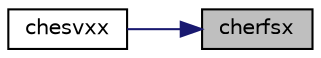 digraph "cherfsx"
{
 // LATEX_PDF_SIZE
  edge [fontname="Helvetica",fontsize="10",labelfontname="Helvetica",labelfontsize="10"];
  node [fontname="Helvetica",fontsize="10",shape=record];
  rankdir="RL";
  Node1 [label="cherfsx",height=0.2,width=0.4,color="black", fillcolor="grey75", style="filled", fontcolor="black",tooltip="CHERFSX"];
  Node1 -> Node2 [dir="back",color="midnightblue",fontsize="10",style="solid",fontname="Helvetica"];
  Node2 [label="chesvxx",height=0.2,width=0.4,color="black", fillcolor="white", style="filled",URL="$chesvxx_8f.html#a362015bddbaafb0fe959ee14a9b9785b",tooltip="CHESVXX computes the solution to system of linear equations A * X = B for HE matrices"];
}
